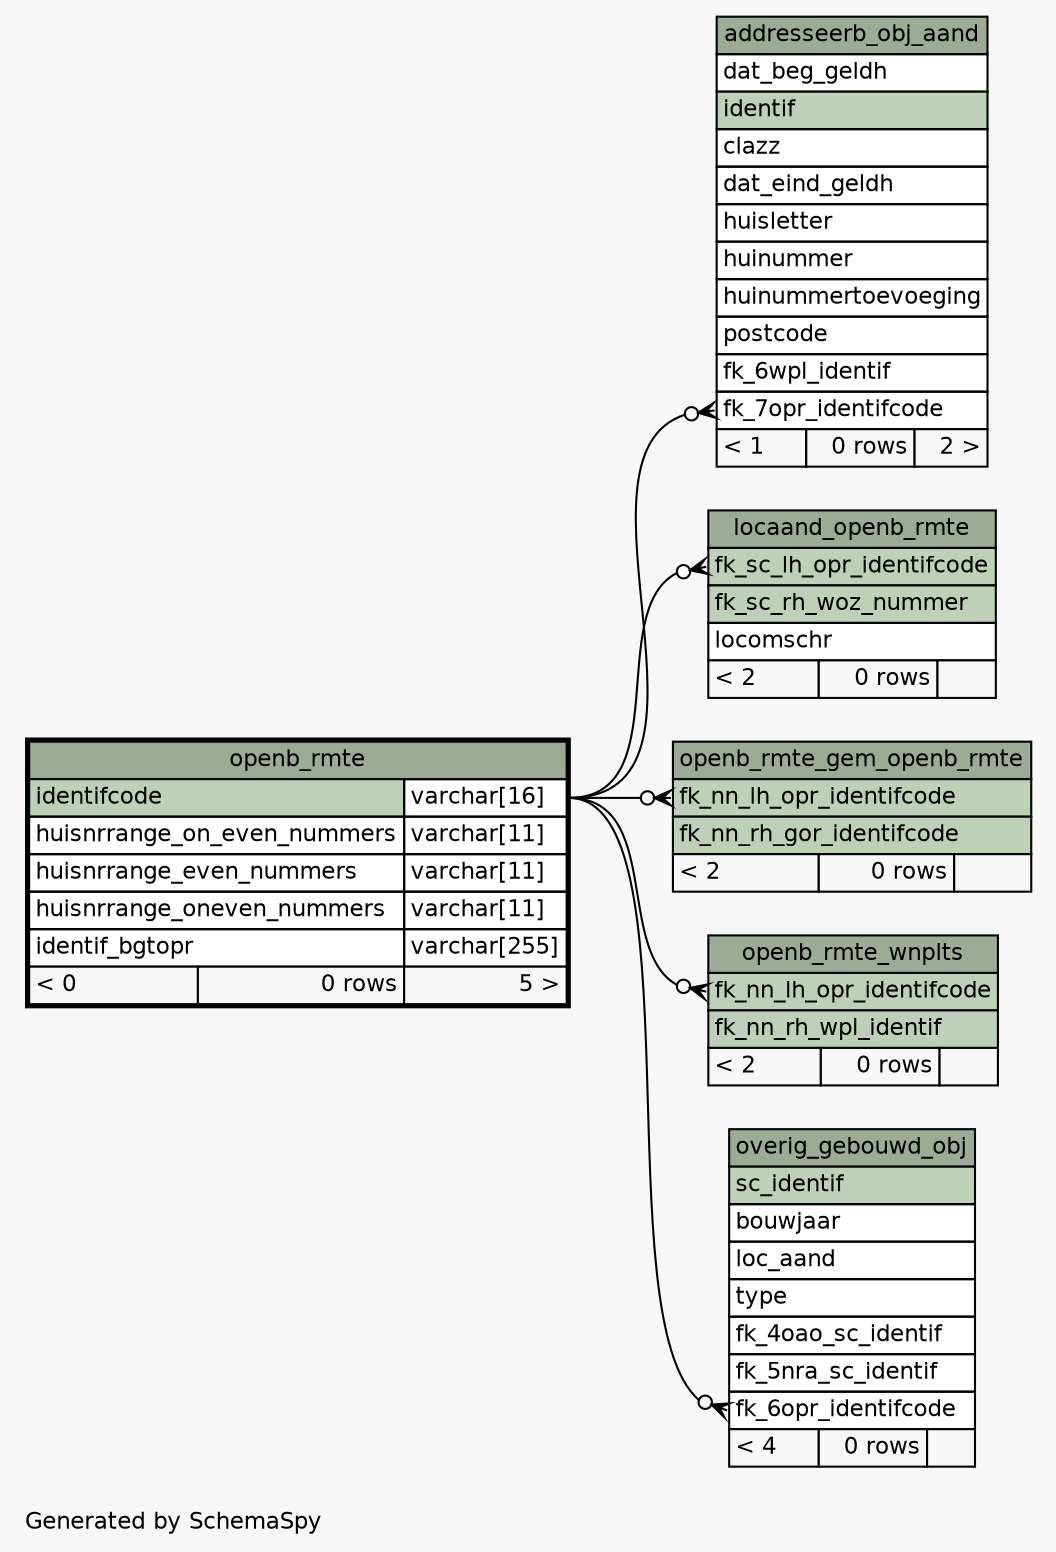 // dot 2.38.0 on Linux 4.13.0-38-generic
// SchemaSpy rev Unknown
digraph "oneDegreeRelationshipsDiagram" {
  graph [
    rankdir="RL"
    bgcolor="#f7f7f7"
    label="\nGenerated by SchemaSpy"
    labeljust="l"
    nodesep="0.18"
    ranksep="0.46"
    fontname="Helvetica"
    fontsize="11"
  ];
  node [
    fontname="Helvetica"
    fontsize="11"
    shape="plaintext"
  ];
  edge [
    arrowsize="0.8"
  ];
  "addresseerb_obj_aand":"fk_7opr_identifcode":w -> "openb_rmte":"identifcode.type":e [arrowhead=none dir=back arrowtail=crowodot];
  "locaand_openb_rmte":"fk_sc_lh_opr_identifcode":w -> "openb_rmte":"identifcode.type":e [arrowhead=none dir=back arrowtail=crowodot];
  "openb_rmte_gem_openb_rmte":"fk_nn_lh_opr_identifcode":w -> "openb_rmte":"identifcode.type":e [arrowhead=none dir=back arrowtail=crowodot];
  "openb_rmte_wnplts":"fk_nn_lh_opr_identifcode":w -> "openb_rmte":"identifcode.type":e [arrowhead=none dir=back arrowtail=crowodot];
  "overig_gebouwd_obj":"fk_6opr_identifcode":w -> "openb_rmte":"identifcode.type":e [arrowhead=none dir=back arrowtail=crowodot];
  "addresseerb_obj_aand" [
    label=<
    <TABLE BORDER="0" CELLBORDER="1" CELLSPACING="0" BGCOLOR="#ffffff">
      <TR><TD COLSPAN="3" BGCOLOR="#9bab96" ALIGN="CENTER">addresseerb_obj_aand</TD></TR>
      <TR><TD PORT="dat_beg_geldh" COLSPAN="3" ALIGN="LEFT">dat_beg_geldh</TD></TR>
      <TR><TD PORT="identif" COLSPAN="3" BGCOLOR="#bed1b8" ALIGN="LEFT">identif</TD></TR>
      <TR><TD PORT="clazz" COLSPAN="3" ALIGN="LEFT">clazz</TD></TR>
      <TR><TD PORT="dat_eind_geldh" COLSPAN="3" ALIGN="LEFT">dat_eind_geldh</TD></TR>
      <TR><TD PORT="huisletter" COLSPAN="3" ALIGN="LEFT">huisletter</TD></TR>
      <TR><TD PORT="huinummer" COLSPAN="3" ALIGN="LEFT">huinummer</TD></TR>
      <TR><TD PORT="huinummertoevoeging" COLSPAN="3" ALIGN="LEFT">huinummertoevoeging</TD></TR>
      <TR><TD PORT="postcode" COLSPAN="3" ALIGN="LEFT">postcode</TD></TR>
      <TR><TD PORT="fk_6wpl_identif" COLSPAN="3" ALIGN="LEFT">fk_6wpl_identif</TD></TR>
      <TR><TD PORT="fk_7opr_identifcode" COLSPAN="3" ALIGN="LEFT">fk_7opr_identifcode</TD></TR>
      <TR><TD ALIGN="LEFT" BGCOLOR="#f7f7f7">&lt; 1</TD><TD ALIGN="RIGHT" BGCOLOR="#f7f7f7">0 rows</TD><TD ALIGN="RIGHT" BGCOLOR="#f7f7f7">2 &gt;</TD></TR>
    </TABLE>>
    URL="addresseerb_obj_aand.html"
    tooltip="addresseerb_obj_aand"
  ];
  "locaand_openb_rmte" [
    label=<
    <TABLE BORDER="0" CELLBORDER="1" CELLSPACING="0" BGCOLOR="#ffffff">
      <TR><TD COLSPAN="3" BGCOLOR="#9bab96" ALIGN="CENTER">locaand_openb_rmte</TD></TR>
      <TR><TD PORT="fk_sc_lh_opr_identifcode" COLSPAN="3" BGCOLOR="#bed1b8" ALIGN="LEFT">fk_sc_lh_opr_identifcode</TD></TR>
      <TR><TD PORT="fk_sc_rh_woz_nummer" COLSPAN="3" BGCOLOR="#bed1b8" ALIGN="LEFT">fk_sc_rh_woz_nummer</TD></TR>
      <TR><TD PORT="locomschr" COLSPAN="3" ALIGN="LEFT">locomschr</TD></TR>
      <TR><TD ALIGN="LEFT" BGCOLOR="#f7f7f7">&lt; 2</TD><TD ALIGN="RIGHT" BGCOLOR="#f7f7f7">0 rows</TD><TD ALIGN="RIGHT" BGCOLOR="#f7f7f7">  </TD></TR>
    </TABLE>>
    URL="locaand_openb_rmte.html"
    tooltip="locaand_openb_rmte"
  ];
  "openb_rmte" [
    label=<
    <TABLE BORDER="2" CELLBORDER="1" CELLSPACING="0" BGCOLOR="#ffffff">
      <TR><TD COLSPAN="3" BGCOLOR="#9bab96" ALIGN="CENTER">openb_rmte</TD></TR>
      <TR><TD PORT="identifcode" COLSPAN="2" BGCOLOR="#bed1b8" ALIGN="LEFT">identifcode</TD><TD PORT="identifcode.type" ALIGN="LEFT">varchar[16]</TD></TR>
      <TR><TD PORT="huisnrrange_on_even_nummers" COLSPAN="2" ALIGN="LEFT">huisnrrange_on_even_nummers</TD><TD PORT="huisnrrange_on_even_nummers.type" ALIGN="LEFT">varchar[11]</TD></TR>
      <TR><TD PORT="huisnrrange_even_nummers" COLSPAN="2" ALIGN="LEFT">huisnrrange_even_nummers</TD><TD PORT="huisnrrange_even_nummers.type" ALIGN="LEFT">varchar[11]</TD></TR>
      <TR><TD PORT="huisnrrange_oneven_nummers" COLSPAN="2" ALIGN="LEFT">huisnrrange_oneven_nummers</TD><TD PORT="huisnrrange_oneven_nummers.type" ALIGN="LEFT">varchar[11]</TD></TR>
      <TR><TD PORT="identif_bgtopr" COLSPAN="2" ALIGN="LEFT">identif_bgtopr</TD><TD PORT="identif_bgtopr.type" ALIGN="LEFT">varchar[255]</TD></TR>
      <TR><TD ALIGN="LEFT" BGCOLOR="#f7f7f7">&lt; 0</TD><TD ALIGN="RIGHT" BGCOLOR="#f7f7f7">0 rows</TD><TD ALIGN="RIGHT" BGCOLOR="#f7f7f7">5 &gt;</TD></TR>
    </TABLE>>
    URL="openb_rmte.html"
    tooltip="openb_rmte"
  ];
  "openb_rmte_gem_openb_rmte" [
    label=<
    <TABLE BORDER="0" CELLBORDER="1" CELLSPACING="0" BGCOLOR="#ffffff">
      <TR><TD COLSPAN="3" BGCOLOR="#9bab96" ALIGN="CENTER">openb_rmte_gem_openb_rmte</TD></TR>
      <TR><TD PORT="fk_nn_lh_opr_identifcode" COLSPAN="3" BGCOLOR="#bed1b8" ALIGN="LEFT">fk_nn_lh_opr_identifcode</TD></TR>
      <TR><TD PORT="fk_nn_rh_gor_identifcode" COLSPAN="3" BGCOLOR="#bed1b8" ALIGN="LEFT">fk_nn_rh_gor_identifcode</TD></TR>
      <TR><TD ALIGN="LEFT" BGCOLOR="#f7f7f7">&lt; 2</TD><TD ALIGN="RIGHT" BGCOLOR="#f7f7f7">0 rows</TD><TD ALIGN="RIGHT" BGCOLOR="#f7f7f7">  </TD></TR>
    </TABLE>>
    URL="openb_rmte_gem_openb_rmte.html"
    tooltip="openb_rmte_gem_openb_rmte"
  ];
  "openb_rmte_wnplts" [
    label=<
    <TABLE BORDER="0" CELLBORDER="1" CELLSPACING="0" BGCOLOR="#ffffff">
      <TR><TD COLSPAN="3" BGCOLOR="#9bab96" ALIGN="CENTER">openb_rmte_wnplts</TD></TR>
      <TR><TD PORT="fk_nn_lh_opr_identifcode" COLSPAN="3" BGCOLOR="#bed1b8" ALIGN="LEFT">fk_nn_lh_opr_identifcode</TD></TR>
      <TR><TD PORT="fk_nn_rh_wpl_identif" COLSPAN="3" BGCOLOR="#bed1b8" ALIGN="LEFT">fk_nn_rh_wpl_identif</TD></TR>
      <TR><TD ALIGN="LEFT" BGCOLOR="#f7f7f7">&lt; 2</TD><TD ALIGN="RIGHT" BGCOLOR="#f7f7f7">0 rows</TD><TD ALIGN="RIGHT" BGCOLOR="#f7f7f7">  </TD></TR>
    </TABLE>>
    URL="openb_rmte_wnplts.html"
    tooltip="openb_rmte_wnplts"
  ];
  "overig_gebouwd_obj" [
    label=<
    <TABLE BORDER="0" CELLBORDER="1" CELLSPACING="0" BGCOLOR="#ffffff">
      <TR><TD COLSPAN="3" BGCOLOR="#9bab96" ALIGN="CENTER">overig_gebouwd_obj</TD></TR>
      <TR><TD PORT="sc_identif" COLSPAN="3" BGCOLOR="#bed1b8" ALIGN="LEFT">sc_identif</TD></TR>
      <TR><TD PORT="bouwjaar" COLSPAN="3" ALIGN="LEFT">bouwjaar</TD></TR>
      <TR><TD PORT="loc_aand" COLSPAN="3" ALIGN="LEFT">loc_aand</TD></TR>
      <TR><TD PORT="type" COLSPAN="3" ALIGN="LEFT">type</TD></TR>
      <TR><TD PORT="fk_4oao_sc_identif" COLSPAN="3" ALIGN="LEFT">fk_4oao_sc_identif</TD></TR>
      <TR><TD PORT="fk_5nra_sc_identif" COLSPAN="3" ALIGN="LEFT">fk_5nra_sc_identif</TD></TR>
      <TR><TD PORT="fk_6opr_identifcode" COLSPAN="3" ALIGN="LEFT">fk_6opr_identifcode</TD></TR>
      <TR><TD ALIGN="LEFT" BGCOLOR="#f7f7f7">&lt; 4</TD><TD ALIGN="RIGHT" BGCOLOR="#f7f7f7">0 rows</TD><TD ALIGN="RIGHT" BGCOLOR="#f7f7f7">  </TD></TR>
    </TABLE>>
    URL="overig_gebouwd_obj.html"
    tooltip="overig_gebouwd_obj"
  ];
}
